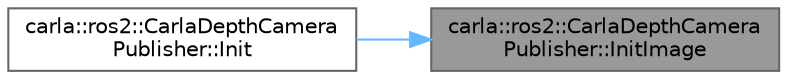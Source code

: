 digraph "carla::ros2::CarlaDepthCameraPublisher::InitImage"
{
 // INTERACTIVE_SVG=YES
 // LATEX_PDF_SIZE
  bgcolor="transparent";
  edge [fontname=Helvetica,fontsize=10,labelfontname=Helvetica,labelfontsize=10];
  node [fontname=Helvetica,fontsize=10,shape=box,height=0.2,width=0.4];
  rankdir="RL";
  Node1 [id="Node000001",label="carla::ros2::CarlaDepthCamera\lPublisher::InitImage",height=0.2,width=0.4,color="gray40", fillcolor="grey60", style="filled", fontcolor="black",tooltip=" "];
  Node1 -> Node2 [id="edge1_Node000001_Node000002",dir="back",color="steelblue1",style="solid",tooltip=" "];
  Node2 [id="Node000002",label="carla::ros2::CarlaDepthCamera\lPublisher::Init",height=0.2,width=0.4,color="grey40", fillcolor="white", style="filled",URL="$d9/d25/classcarla_1_1ros2_1_1CarlaDepthCameraPublisher.html#acffe7112fae253ed8ea0a2af14b4eb6f",tooltip=" "];
}

